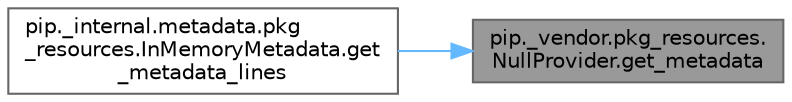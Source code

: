digraph "pip._vendor.pkg_resources.NullProvider.get_metadata"
{
 // LATEX_PDF_SIZE
  bgcolor="transparent";
  edge [fontname=Helvetica,fontsize=10,labelfontname=Helvetica,labelfontsize=10];
  node [fontname=Helvetica,fontsize=10,shape=box,height=0.2,width=0.4];
  rankdir="RL";
  Node1 [id="Node000001",label="pip._vendor.pkg_resources.\lNullProvider.get_metadata",height=0.2,width=0.4,color="gray40", fillcolor="grey60", style="filled", fontcolor="black",tooltip=" "];
  Node1 -> Node2 [id="edge1_Node000001_Node000002",dir="back",color="steelblue1",style="solid",tooltip=" "];
  Node2 [id="Node000002",label="pip._internal.metadata.pkg\l_resources.InMemoryMetadata.get\l_metadata_lines",height=0.2,width=0.4,color="grey40", fillcolor="white", style="filled",URL="$classpip_1_1__internal_1_1metadata_1_1pkg__resources_1_1_in_memory_metadata.html#a81f69852049e67a250fc89d71cd80658",tooltip=" "];
}
